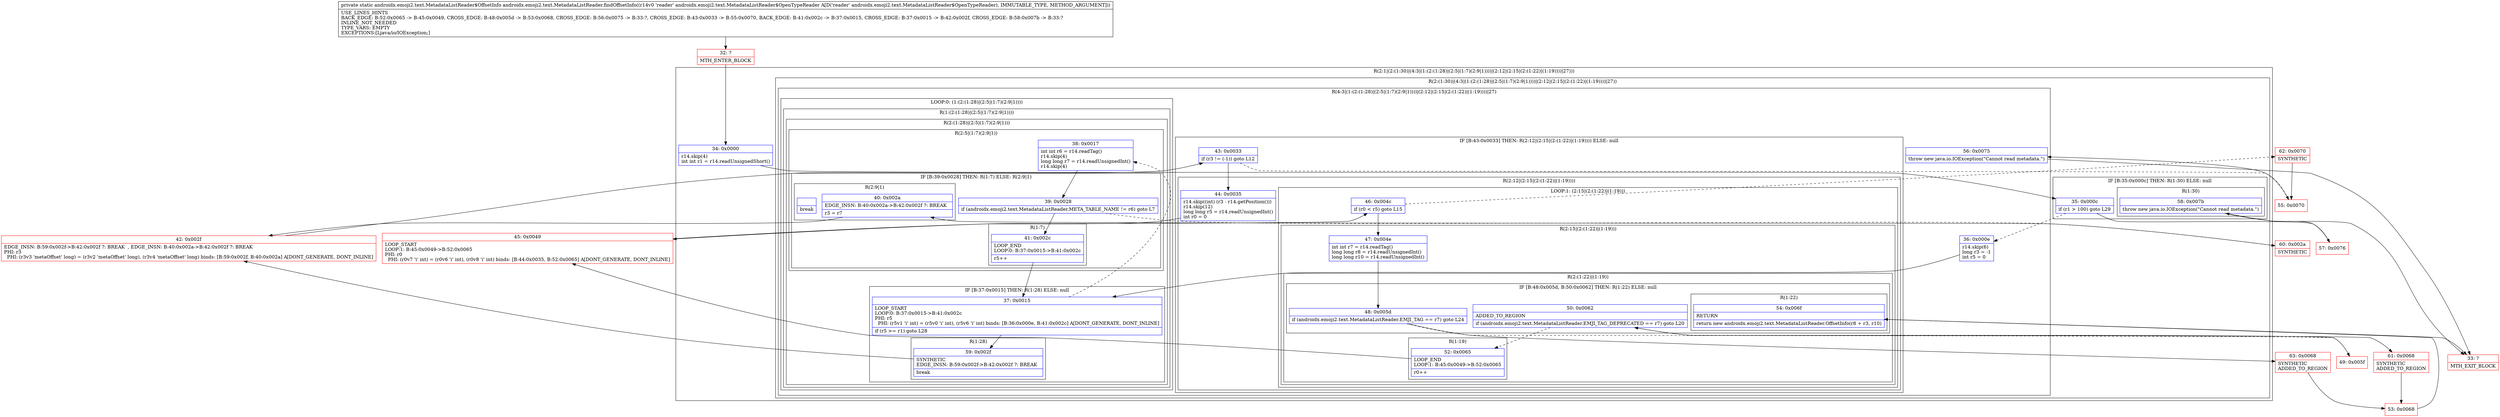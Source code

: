 digraph "CFG forandroidx.emoji2.text.MetadataListReader.findOffsetInfo(Landroidx\/emoji2\/text\/MetadataListReader$OpenTypeReader;)Landroidx\/emoji2\/text\/MetadataListReader$OffsetInfo;" {
subgraph cluster_Region_2083752818 {
label = "R(2:1|(2:(1:30)|(4:3|(1:(2:(1:28)|(2:5|(1:7)(2:9|1))))|(2:12|(2:15|(2:(1:22)|(1:19))))|27)))";
node [shape=record,color=blue];
Node_34 [shape=record,label="{34\:\ 0x0000|r14.skip(4)\lint int r1 = r14.readUnsignedShort()\l}"];
subgraph cluster_Region_1754270049 {
label = "R(2:(1:30)|(4:3|(1:(2:(1:28)|(2:5|(1:7)(2:9|1))))|(2:12|(2:15|(2:(1:22)|(1:19))))|27))";
node [shape=record,color=blue];
subgraph cluster_IfRegion_1893556899 {
label = "IF [B:35:0x000c] THEN: R(1:30) ELSE: null";
node [shape=record,color=blue];
Node_35 [shape=record,label="{35\:\ 0x000c|if (r1 \> 100) goto L29\l}"];
subgraph cluster_Region_1344727264 {
label = "R(1:30)";
node [shape=record,color=blue];
Node_58 [shape=record,label="{58\:\ 0x007b|throw new java.io.IOException(\"Cannot read metadata.\")\l}"];
}
}
subgraph cluster_Region_1452214677 {
label = "R(4:3|(1:(2:(1:28)|(2:5|(1:7)(2:9|1))))|(2:12|(2:15|(2:(1:22)|(1:19))))|27)";
node [shape=record,color=blue];
Node_36 [shape=record,label="{36\:\ 0x000e|r14.skip(6)\llong r3 = \-1\lint r5 = 0\l}"];
subgraph cluster_LoopRegion_934022926 {
label = "LOOP:0: (1:(2:(1:28)|(2:5|(1:7)(2:9|1))))";
node [shape=record,color=blue];
subgraph cluster_Region_131290851 {
label = "R(1:(2:(1:28)|(2:5|(1:7)(2:9|1))))";
node [shape=record,color=blue];
subgraph cluster_Region_1868598393 {
label = "R(2:(1:28)|(2:5|(1:7)(2:9|1)))";
node [shape=record,color=blue];
subgraph cluster_IfRegion_1421125804 {
label = "IF [B:37:0x0015] THEN: R(1:28) ELSE: null";
node [shape=record,color=blue];
Node_37 [shape=record,label="{37\:\ 0x0015|LOOP_START\lLOOP:0: B:37:0x0015\-\>B:41:0x002c\lPHI: r5 \l  PHI: (r5v1 'i' int) = (r5v0 'i' int), (r5v6 'i' int) binds: [B:36:0x000e, B:41:0x002c] A[DONT_GENERATE, DONT_INLINE]\l|if (r5 \>= r1) goto L28\l}"];
subgraph cluster_Region_149293213 {
label = "R(1:28)";
node [shape=record,color=blue];
Node_59 [shape=record,label="{59\:\ 0x002f|SYNTHETIC\lEDGE_INSN: B:59:0x002f\-\>B:42:0x002f ?: BREAK  \l|break\l}"];
}
}
subgraph cluster_Region_1322849592 {
label = "R(2:5|(1:7)(2:9|1))";
node [shape=record,color=blue];
Node_38 [shape=record,label="{38\:\ 0x0017|int int r6 = r14.readTag()\lr14.skip(4)\llong long r7 = r14.readUnsignedInt()\lr14.skip(4)\l}"];
subgraph cluster_IfRegion_1619332170 {
label = "IF [B:39:0x0028] THEN: R(1:7) ELSE: R(2:9|1)";
node [shape=record,color=blue];
Node_39 [shape=record,label="{39\:\ 0x0028|if (androidx.emoji2.text.MetadataListReader.META_TABLE_NAME != r6) goto L7\l}"];
subgraph cluster_Region_2142404918 {
label = "R(1:7)";
node [shape=record,color=blue];
Node_41 [shape=record,label="{41\:\ 0x002c|LOOP_END\lLOOP:0: B:37:0x0015\-\>B:41:0x002c\l|r5++\l}"];
}
subgraph cluster_Region_914845741 {
label = "R(2:9|1)";
node [shape=record,color=blue];
Node_40 [shape=record,label="{40\:\ 0x002a|EDGE_INSN: B:40:0x002a\-\>B:42:0x002f ?: BREAK  \l|r3 = r7\l}"];
Node_InsnContainer_1600500464 [shape=record,label="{|break\l}"];
}
}
}
}
}
}
subgraph cluster_IfRegion_760529956 {
label = "IF [B:43:0x0033] THEN: R(2:12|(2:15|(2:(1:22)|(1:19)))) ELSE: null";
node [shape=record,color=blue];
Node_43 [shape=record,label="{43\:\ 0x0033|if (r3 != (\-1)) goto L12\l}"];
subgraph cluster_Region_1549072618 {
label = "R(2:12|(2:15|(2:(1:22)|(1:19))))";
node [shape=record,color=blue];
Node_44 [shape=record,label="{44\:\ 0x0035|r14.skip((int) (r3 \- r14.getPosition()))\lr14.skip(12)\llong long r5 = r14.readUnsignedInt()\lint r0 = 0\l}"];
subgraph cluster_LoopRegion_1951141632 {
label = "LOOP:1: (2:15|(2:(1:22)|(1:19)))";
node [shape=record,color=blue];
Node_46 [shape=record,label="{46\:\ 0x004c|if (r0 \< r5) goto L15\l}"];
subgraph cluster_Region_824813898 {
label = "R(2:15|(2:(1:22)|(1:19)))";
node [shape=record,color=blue];
Node_47 [shape=record,label="{47\:\ 0x004e|int int r7 = r14.readTag()\llong long r8 = r14.readUnsignedInt()\llong long r10 = r14.readUnsignedInt()\l}"];
subgraph cluster_Region_1117553585 {
label = "R(2:(1:22)|(1:19))";
node [shape=record,color=blue];
subgraph cluster_IfRegion_1526277480 {
label = "IF [B:48:0x005d, B:50:0x0062] THEN: R(1:22) ELSE: null";
node [shape=record,color=blue];
Node_48 [shape=record,label="{48\:\ 0x005d|if (androidx.emoji2.text.MetadataListReader.EMJI_TAG == r7) goto L24\l}"];
Node_50 [shape=record,label="{50\:\ 0x0062|ADDED_TO_REGION\l|if (androidx.emoji2.text.MetadataListReader.EMJI_TAG_DEPRECATED == r7) goto L20\l}"];
subgraph cluster_Region_1924759892 {
label = "R(1:22)";
node [shape=record,color=blue];
Node_54 [shape=record,label="{54\:\ 0x006f|RETURN\l|return new androidx.emoji2.text.MetadataListReader.OffsetInfo(r8 + r3, r10)\l}"];
}
}
subgraph cluster_Region_262421195 {
label = "R(1:19)";
node [shape=record,color=blue];
Node_52 [shape=record,label="{52\:\ 0x0065|LOOP_END\lLOOP:1: B:45:0x0049\-\>B:52:0x0065\l|r0++\l}"];
}
}
}
}
}
}
Node_56 [shape=record,label="{56\:\ 0x0075|throw new java.io.IOException(\"Cannot read metadata.\")\l}"];
}
}
}
Node_32 [shape=record,color=red,label="{32\:\ ?|MTH_ENTER_BLOCK\l}"];
Node_60 [shape=record,color=red,label="{60\:\ 0x002a|SYNTHETIC\l}"];
Node_42 [shape=record,color=red,label="{42\:\ 0x002f|EDGE_INSN: B:59:0x002f\-\>B:42:0x002f ?: BREAK  , EDGE_INSN: B:40:0x002a\-\>B:42:0x002f ?: BREAK  \lPHI: r3 \l  PHI: (r3v3 'metaOffset' long) = (r3v2 'metaOffset' long), (r3v4 'metaOffset' long) binds: [B:59:0x002f, B:40:0x002a] A[DONT_GENERATE, DONT_INLINE]\l}"];
Node_45 [shape=record,color=red,label="{45\:\ 0x0049|LOOP_START\lLOOP:1: B:45:0x0049\-\>B:52:0x0065\lPHI: r0 \l  PHI: (r0v7 'i' int) = (r0v6 'i' int), (r0v8 'i' int) binds: [B:44:0x0035, B:52:0x0065] A[DONT_GENERATE, DONT_INLINE]\l}"];
Node_49 [shape=record,color=red,label="{49\:\ 0x005f}"];
Node_61 [shape=record,color=red,label="{61\:\ 0x0068|SYNTHETIC\lADDED_TO_REGION\l}"];
Node_53 [shape=record,color=red,label="{53\:\ 0x0068}"];
Node_33 [shape=record,color=red,label="{33\:\ ?|MTH_EXIT_BLOCK\l}"];
Node_63 [shape=record,color=red,label="{63\:\ 0x0068|SYNTHETIC\lADDED_TO_REGION\l}"];
Node_62 [shape=record,color=red,label="{62\:\ 0x0070|SYNTHETIC\l}"];
Node_55 [shape=record,color=red,label="{55\:\ 0x0070}"];
Node_57 [shape=record,color=red,label="{57\:\ 0x0076}"];
MethodNode[shape=record,label="{private static androidx.emoji2.text.MetadataListReader$OffsetInfo androidx.emoji2.text.MetadataListReader.findOffsetInfo((r14v0 'reader' androidx.emoji2.text.MetadataListReader$OpenTypeReader A[D('reader' androidx.emoji2.text.MetadataListReader$OpenTypeReader), IMMUTABLE_TYPE, METHOD_ARGUMENT]))  | USE_LINES_HINTS\lBACK_EDGE: B:52:0x0065 \-\> B:45:0x0049, CROSS_EDGE: B:48:0x005d \-\> B:53:0x0068, CROSS_EDGE: B:56:0x0075 \-\> B:33:?, CROSS_EDGE: B:43:0x0033 \-\> B:55:0x0070, BACK_EDGE: B:41:0x002c \-\> B:37:0x0015, CROSS_EDGE: B:37:0x0015 \-\> B:42:0x002f, CROSS_EDGE: B:58:0x007b \-\> B:33:?\lINLINE_NOT_NEEDED\lTYPE_VARS: EMPTY\lEXCEPTIONS:[Ljava\/io\/IOException;]\l}"];
MethodNode -> Node_32;Node_34 -> Node_35;
Node_35 -> Node_36[style=dashed];
Node_35 -> Node_57;
Node_58 -> Node_33;
Node_36 -> Node_37;
Node_37 -> Node_38[style=dashed];
Node_37 -> Node_59;
Node_59 -> Node_42;
Node_38 -> Node_39;
Node_39 -> Node_41;
Node_39 -> Node_60[style=dashed];
Node_41 -> Node_37;
Node_40 -> Node_42;
Node_43 -> Node_44;
Node_43 -> Node_55[style=dashed];
Node_44 -> Node_45;
Node_46 -> Node_47;
Node_46 -> Node_62[style=dashed];
Node_47 -> Node_48;
Node_48 -> Node_49[style=dashed];
Node_48 -> Node_63;
Node_50 -> Node_52[style=dashed];
Node_50 -> Node_61;
Node_54 -> Node_33;
Node_52 -> Node_45;
Node_56 -> Node_33;
Node_32 -> Node_34;
Node_60 -> Node_40;
Node_42 -> Node_43;
Node_45 -> Node_46;
Node_49 -> Node_50;
Node_61 -> Node_53;
Node_53 -> Node_54;
Node_63 -> Node_53;
Node_62 -> Node_55;
Node_55 -> Node_56;
Node_57 -> Node_58;
}


